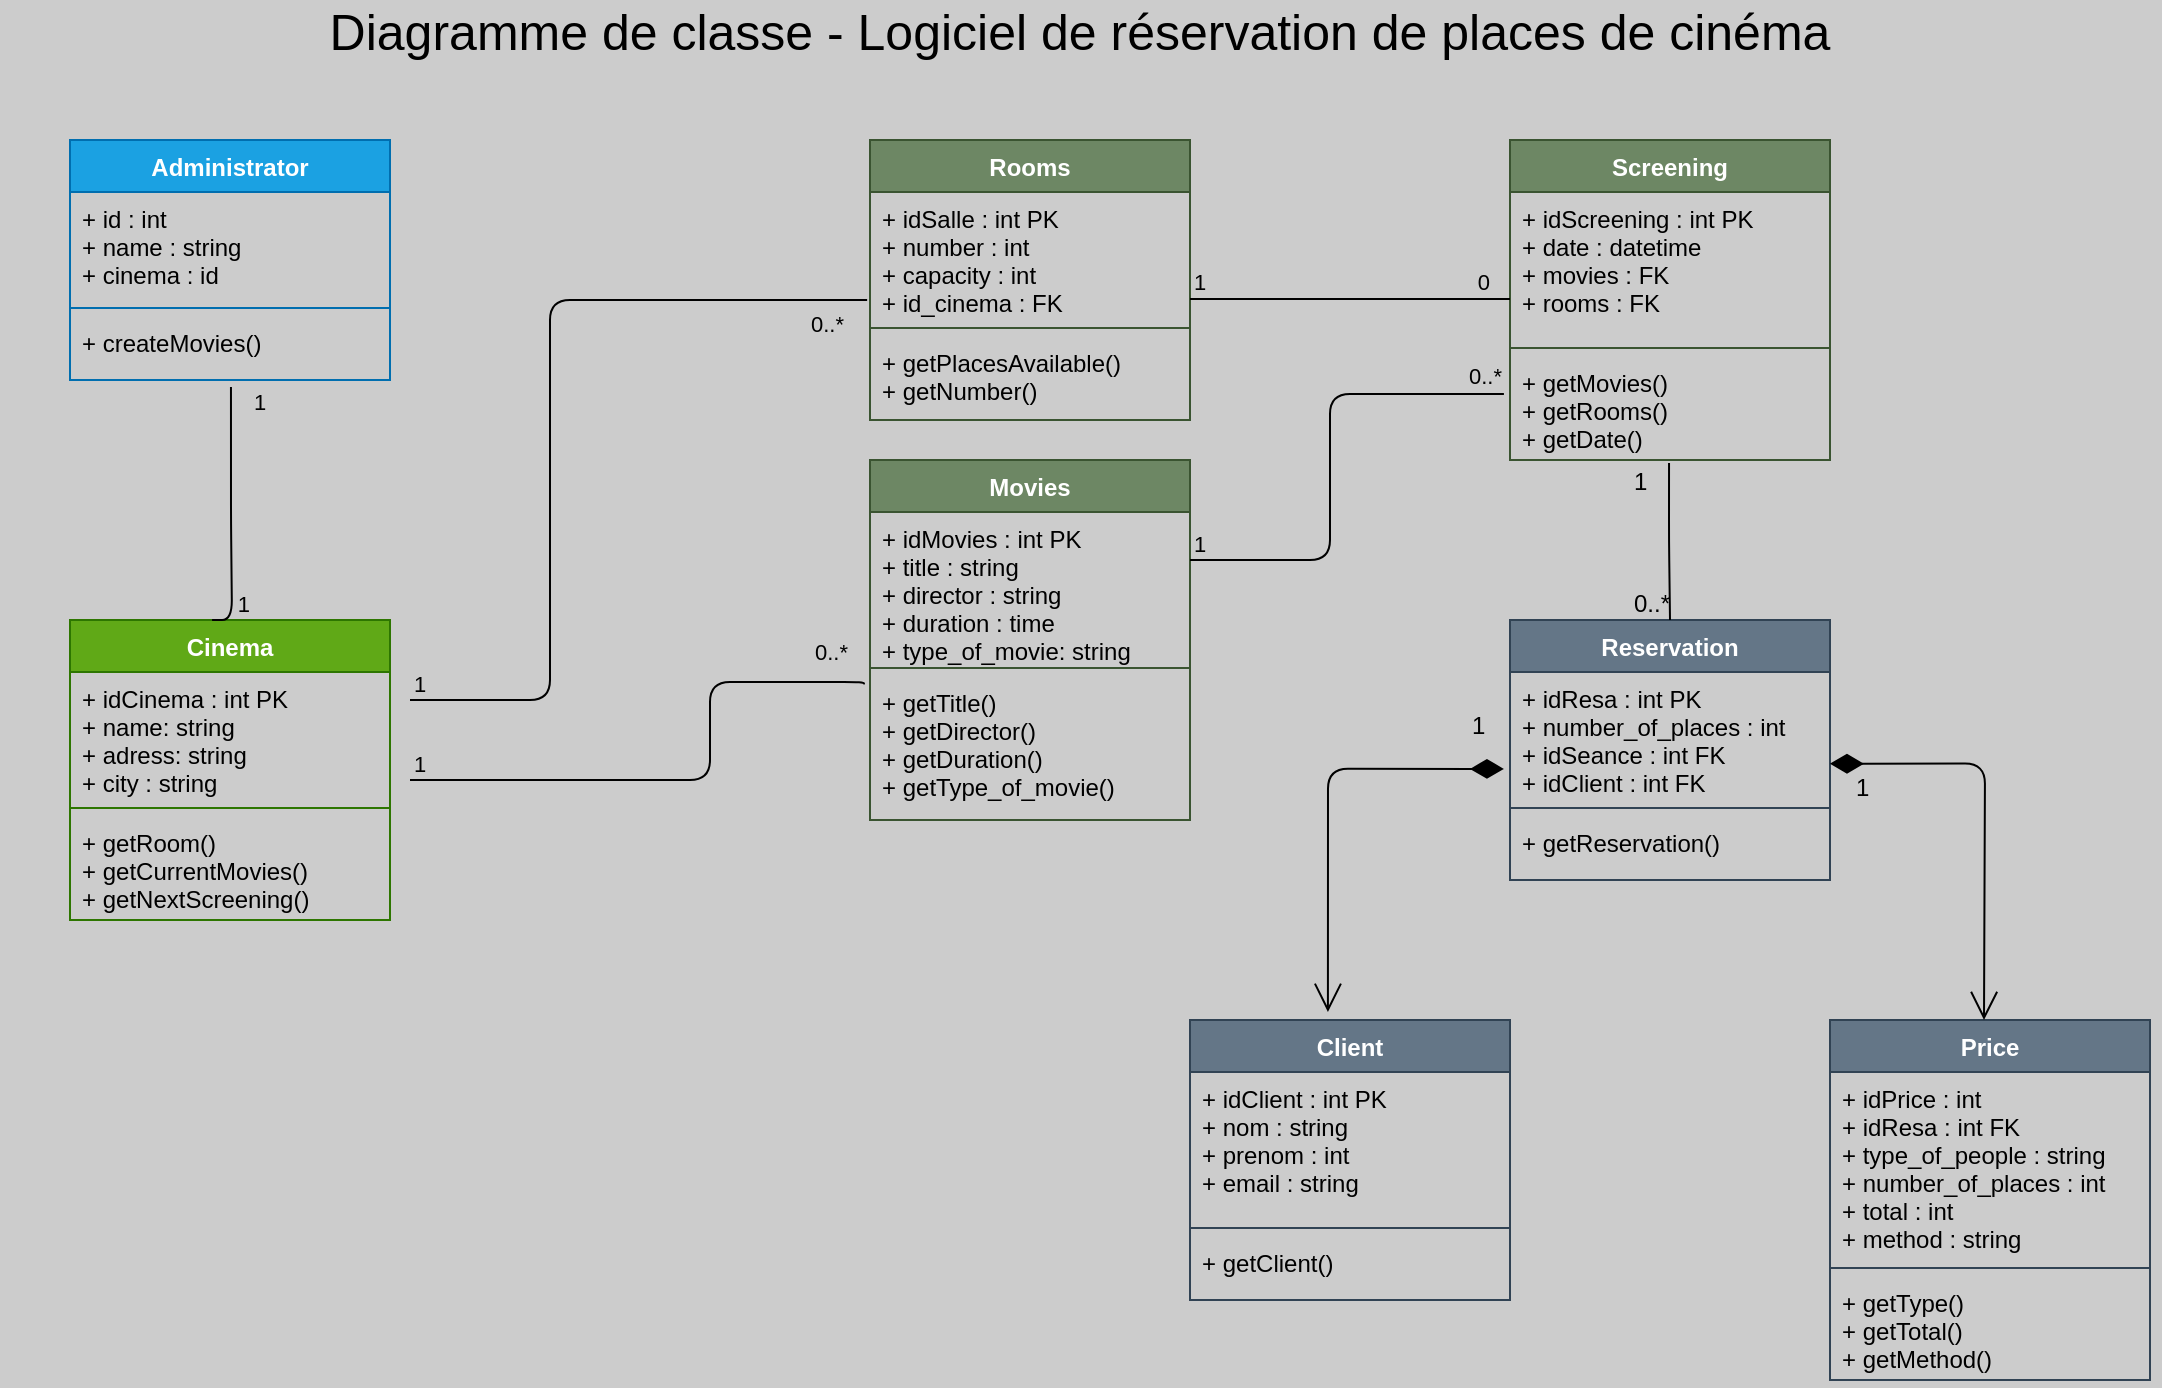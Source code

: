 <mxfile>
    <diagram id="ixI6giiw5zEBqTpoqLKg" name="Page-1">
        <mxGraphModel dx="1190" dy="514" grid="1" gridSize="10" guides="1" tooltips="1" connect="1" arrows="1" fold="1" page="1" pageScale="1" pageWidth="1169" pageHeight="827" background="#CCCCCC" math="0" shadow="0">
            <root>
                <mxCell id="0"/>
                <mxCell id="1" parent="0"/>
                <mxCell id="11" value="Cinema" style="swimlane;fontStyle=1;align=center;verticalAlign=top;childLayout=stackLayout;horizontal=1;startSize=26;horizontalStack=0;resizeParent=1;resizeParentMax=0;resizeLast=0;collapsible=1;marginBottom=0;strokeColor=#2D7600;fillColor=#60a917;fontColor=#ffffff;" vertex="1" parent="1">
                    <mxGeometry x="80" y="320" width="160" height="150" as="geometry">
                        <mxRectangle x="160" y="80" width="80" height="30" as="alternateBounds"/>
                    </mxGeometry>
                </mxCell>
                <mxCell id="12" value="+ idCinema : int PK&#10;+ name: string&#10;+ adress: string&#10;+ city : string&#10;" style="text;strokeColor=none;fillColor=none;align=left;verticalAlign=top;spacingLeft=4;spacingRight=4;overflow=hidden;rotatable=0;points=[[0,0.5],[1,0.5]];portConstraint=eastwest;fontColor=#000000;" vertex="1" parent="11">
                    <mxGeometry y="26" width="160" height="64" as="geometry"/>
                </mxCell>
                <mxCell id="13" value="" style="line;strokeWidth=1;fillColor=none;align=left;verticalAlign=middle;spacingTop=-1;spacingLeft=3;spacingRight=3;rotatable=0;labelPosition=right;points=[];portConstraint=eastwest;strokeColor=inherit;" vertex="1" parent="11">
                    <mxGeometry y="90" width="160" height="8" as="geometry"/>
                </mxCell>
                <mxCell id="14" value="+ getRoom()&#10;+ getCurrentMovies()&#10;+ getNextScreening()" style="text;strokeColor=none;fillColor=none;align=left;verticalAlign=top;spacingLeft=4;spacingRight=4;overflow=hidden;rotatable=0;points=[[0,0.5],[1,0.5]];portConstraint=eastwest;fontColor=#000000;" vertex="1" parent="11">
                    <mxGeometry y="98" width="160" height="52" as="geometry"/>
                </mxCell>
                <mxCell id="28" value="Rooms" style="swimlane;fontStyle=1;align=center;verticalAlign=top;childLayout=stackLayout;horizontal=1;startSize=26;horizontalStack=0;resizeParent=1;resizeParentMax=0;resizeLast=0;collapsible=1;marginBottom=0;strokeColor=#3A5431;fillColor=#6d8764;fontColor=#ffffff;" vertex="1" parent="1">
                    <mxGeometry x="480" y="80" width="160" height="140" as="geometry">
                        <mxRectangle x="160" y="80" width="80" height="30" as="alternateBounds"/>
                    </mxGeometry>
                </mxCell>
                <mxCell id="29" value="+ idSalle : int PK&#10;+ number : int&#10;+ capacity : int&#10;+ id_cinema : FK" style="text;strokeColor=none;fillColor=none;align=left;verticalAlign=top;spacingLeft=4;spacingRight=4;overflow=hidden;rotatable=0;points=[[0,0.5],[1,0.5]];portConstraint=eastwest;fontColor=#000000;" vertex="1" parent="28">
                    <mxGeometry y="26" width="160" height="64" as="geometry"/>
                </mxCell>
                <mxCell id="30" value="" style="line;strokeWidth=1;fillColor=none;align=left;verticalAlign=middle;spacingTop=-1;spacingLeft=3;spacingRight=3;rotatable=0;labelPosition=right;points=[];portConstraint=eastwest;strokeColor=inherit;" vertex="1" parent="28">
                    <mxGeometry y="90" width="160" height="8" as="geometry"/>
                </mxCell>
                <mxCell id="31" value="+ getPlacesAvailable()&#10;+ getNumber()" style="text;strokeColor=none;fillColor=none;align=left;verticalAlign=top;spacingLeft=4;spacingRight=4;overflow=hidden;rotatable=0;points=[[0,0.5],[1,0.5]];portConstraint=eastwest;fontColor=#000000;" vertex="1" parent="28">
                    <mxGeometry y="98" width="160" height="42" as="geometry"/>
                </mxCell>
                <mxCell id="32" value="Movies" style="swimlane;fontStyle=1;align=center;verticalAlign=top;childLayout=stackLayout;horizontal=1;startSize=26;horizontalStack=0;resizeParent=1;resizeParentMax=0;resizeLast=0;collapsible=1;marginBottom=0;strokeColor=#3A5431;fillColor=#6d8764;fontColor=#ffffff;" vertex="1" parent="1">
                    <mxGeometry x="480" y="240" width="160" height="180" as="geometry">
                        <mxRectangle x="160" y="80" width="80" height="30" as="alternateBounds"/>
                    </mxGeometry>
                </mxCell>
                <mxCell id="33" value="+ idMovies : int PK&#10;+ title : string&#10;+ director : string&#10;+ duration : time&#10;+ type_of_movie: string" style="text;strokeColor=none;fillColor=none;align=left;verticalAlign=top;spacingLeft=4;spacingRight=4;overflow=hidden;rotatable=0;points=[[0,0.5],[1,0.5]];portConstraint=eastwest;fontColor=#000000;" vertex="1" parent="32">
                    <mxGeometry y="26" width="160" height="74" as="geometry"/>
                </mxCell>
                <mxCell id="34" value="" style="line;strokeWidth=1;fillColor=none;align=left;verticalAlign=middle;spacingTop=-1;spacingLeft=3;spacingRight=3;rotatable=0;labelPosition=right;points=[];portConstraint=eastwest;strokeColor=inherit;" vertex="1" parent="32">
                    <mxGeometry y="100" width="160" height="8" as="geometry"/>
                </mxCell>
                <mxCell id="35" value="+ getTitle()&#10;+ getDirector()&#10;+ getDuration()&#10;+ getType_of_movie()" style="text;strokeColor=none;fillColor=none;align=left;verticalAlign=top;spacingLeft=4;spacingRight=4;overflow=hidden;rotatable=0;points=[[0,0.5],[1,0.5]];portConstraint=eastwest;fontColor=#000000;" vertex="1" parent="32">
                    <mxGeometry y="108" width="160" height="72" as="geometry"/>
                </mxCell>
                <mxCell id="36" value="Screening" style="swimlane;fontStyle=1;align=center;verticalAlign=top;childLayout=stackLayout;horizontal=1;startSize=26;horizontalStack=0;resizeParent=1;resizeParentMax=0;resizeLast=0;collapsible=1;marginBottom=0;strokeColor=#3A5431;fillColor=#6d8764;fontColor=#ffffff;" vertex="1" parent="1">
                    <mxGeometry x="800" y="80" width="160" height="160" as="geometry">
                        <mxRectangle x="160" y="80" width="80" height="30" as="alternateBounds"/>
                    </mxGeometry>
                </mxCell>
                <mxCell id="37" value="+ idScreening : int PK&#10;+ date : datetime&#10;+ movies : FK&#10;+ rooms : FK&#10;" style="text;strokeColor=none;fillColor=none;align=left;verticalAlign=top;spacingLeft=4;spacingRight=4;overflow=hidden;rotatable=0;points=[[0,0.5],[1,0.5]];portConstraint=eastwest;fontColor=#000000;" vertex="1" parent="36">
                    <mxGeometry y="26" width="160" height="74" as="geometry"/>
                </mxCell>
                <mxCell id="38" value="" style="line;strokeWidth=1;fillColor=none;align=left;verticalAlign=middle;spacingTop=-1;spacingLeft=3;spacingRight=3;rotatable=0;labelPosition=right;points=[];portConstraint=eastwest;strokeColor=inherit;" vertex="1" parent="36">
                    <mxGeometry y="100" width="160" height="8" as="geometry"/>
                </mxCell>
                <mxCell id="39" value="+ getMovies()&#10;+ getRooms()&#10;+ getDate()" style="text;strokeColor=none;fillColor=none;align=left;verticalAlign=top;spacingLeft=4;spacingRight=4;overflow=hidden;rotatable=0;points=[[0,0.5],[1,0.5]];portConstraint=eastwest;fontColor=#000000;" vertex="1" parent="36">
                    <mxGeometry y="108" width="160" height="52" as="geometry"/>
                </mxCell>
                <mxCell id="40" value="Administrator" style="swimlane;fontStyle=1;align=center;verticalAlign=top;childLayout=stackLayout;horizontal=1;startSize=26;horizontalStack=0;resizeParent=1;resizeParentMax=0;resizeLast=0;collapsible=1;marginBottom=0;strokeColor=#006EAF;fillColor=#1ba1e2;fontColor=#ffffff;" vertex="1" parent="1">
                    <mxGeometry x="80" y="80" width="160" height="120" as="geometry">
                        <mxRectangle x="160" y="80" width="80" height="30" as="alternateBounds"/>
                    </mxGeometry>
                </mxCell>
                <mxCell id="41" value="+ id : int&#10;+ name : string&#10;+ cinema : id" style="text;strokeColor=none;fillColor=none;align=left;verticalAlign=top;spacingLeft=4;spacingRight=4;overflow=hidden;rotatable=0;points=[[0,0.5],[1,0.5]];portConstraint=eastwest;fontColor=#000000;" vertex="1" parent="40">
                    <mxGeometry y="26" width="160" height="54" as="geometry"/>
                </mxCell>
                <mxCell id="42" value="" style="line;strokeWidth=1;fillColor=none;align=left;verticalAlign=middle;spacingTop=-1;spacingLeft=3;spacingRight=3;rotatable=0;labelPosition=right;points=[];portConstraint=eastwest;strokeColor=inherit;" vertex="1" parent="40">
                    <mxGeometry y="80" width="160" height="8" as="geometry"/>
                </mxCell>
                <mxCell id="43" value="+ createMovies()&#10;" style="text;strokeColor=none;fillColor=none;align=left;verticalAlign=top;spacingLeft=4;spacingRight=4;overflow=hidden;rotatable=0;points=[[0,0.5],[1,0.5]];portConstraint=eastwest;fontColor=#000000;" vertex="1" parent="40">
                    <mxGeometry y="88" width="160" height="32" as="geometry"/>
                </mxCell>
                <mxCell id="48" value="Price" style="swimlane;fontStyle=1;align=center;verticalAlign=top;childLayout=stackLayout;horizontal=1;startSize=26;horizontalStack=0;resizeParent=1;resizeParentMax=0;resizeLast=0;collapsible=1;marginBottom=0;strokeColor=#314354;fillColor=#647687;fontColor=#ffffff;" vertex="1" parent="1">
                    <mxGeometry x="960" y="520" width="160" height="180" as="geometry">
                        <mxRectangle x="160" y="80" width="80" height="30" as="alternateBounds"/>
                    </mxGeometry>
                </mxCell>
                <mxCell id="49" value="+ idPrice : int&#10;+ idResa : int FK&#10;+ type_of_people : string&#10;+ number_of_places : int&#10;+ total : int&#10;+ method : string" style="text;strokeColor=none;fillColor=none;align=left;verticalAlign=top;spacingLeft=4;spacingRight=4;overflow=hidden;rotatable=0;points=[[0,0.5],[1,0.5]];portConstraint=eastwest;fontColor=#000000;" vertex="1" parent="48">
                    <mxGeometry y="26" width="160" height="94" as="geometry"/>
                </mxCell>
                <mxCell id="50" value="" style="line;strokeWidth=1;fillColor=none;align=left;verticalAlign=middle;spacingTop=-1;spacingLeft=3;spacingRight=3;rotatable=0;labelPosition=right;points=[];portConstraint=eastwest;strokeColor=inherit;" vertex="1" parent="48">
                    <mxGeometry y="120" width="160" height="8" as="geometry"/>
                </mxCell>
                <mxCell id="51" value="+ getType()&#10;+ getTotal()&#10;+ getMethod()" style="text;strokeColor=none;fillColor=none;align=left;verticalAlign=top;spacingLeft=4;spacingRight=4;overflow=hidden;rotatable=0;points=[[0,0.5],[1,0.5]];portConstraint=eastwest;fontColor=#000000;" vertex="1" parent="48">
                    <mxGeometry y="128" width="160" height="52" as="geometry"/>
                </mxCell>
                <mxCell id="52" value="" style="endArrow=none;html=1;edgeStyle=orthogonalEdgeStyle;fontColor=#000000;strokeColor=#000000;exitX=0.503;exitY=1.109;exitDx=0;exitDy=0;exitPerimeter=0;entryX=0.444;entryY=0;entryDx=0;entryDy=0;entryPerimeter=0;" edge="1" parent="1" source="43" target="11">
                    <mxGeometry relative="1" as="geometry">
                        <mxPoint x="240" y="160" as="sourcePoint"/>
                        <mxPoint x="180" y="340" as="targetPoint"/>
                        <Array as="points">
                            <mxPoint x="161" y="270"/>
                            <mxPoint x="161" y="270"/>
                        </Array>
                    </mxGeometry>
                </mxCell>
                <mxCell id="53" value="1" style="edgeLabel;resizable=0;html=1;align=left;verticalAlign=bottom;strokeColor=#000000;fontColor=#000000;fillColor=#000000;labelBackgroundColor=none;" connectable="0" vertex="1" parent="52">
                    <mxGeometry x="-1" relative="1" as="geometry">
                        <mxPoint x="10" y="16" as="offset"/>
                    </mxGeometry>
                </mxCell>
                <mxCell id="54" value="1" style="edgeLabel;resizable=0;html=1;align=right;verticalAlign=bottom;strokeColor=#000000;fontColor=#000000;fillColor=#000000;labelBackgroundColor=none;" connectable="0" vertex="1" parent="52">
                    <mxGeometry x="1" relative="1" as="geometry">
                        <mxPoint x="19" as="offset"/>
                    </mxGeometry>
                </mxCell>
                <mxCell id="55" value="" style="endArrow=none;html=1;edgeStyle=orthogonalEdgeStyle;strokeColor=#000000;fontColor=#000000;entryX=-0.009;entryY=0.844;entryDx=0;entryDy=0;entryPerimeter=0;" edge="1" parent="1" target="29">
                    <mxGeometry relative="1" as="geometry">
                        <mxPoint x="250" y="360" as="sourcePoint"/>
                        <mxPoint x="410" y="360" as="targetPoint"/>
                        <Array as="points">
                            <mxPoint x="320" y="360"/>
                            <mxPoint x="320" y="160"/>
                        </Array>
                    </mxGeometry>
                </mxCell>
                <mxCell id="56" value="1" style="edgeLabel;resizable=0;html=1;align=left;verticalAlign=bottom;labelBackgroundColor=none;strokeColor=#000000;fontColor=#000000;fillColor=#000000;" connectable="0" vertex="1" parent="55">
                    <mxGeometry x="-1" relative="1" as="geometry"/>
                </mxCell>
                <mxCell id="57" value="0..*" style="edgeLabel;resizable=0;html=1;align=right;verticalAlign=bottom;labelBackgroundColor=none;strokeColor=#000000;fontColor=#000000;fillColor=#000000;" connectable="0" vertex="1" parent="55">
                    <mxGeometry x="1" relative="1" as="geometry">
                        <mxPoint x="-11" y="20" as="offset"/>
                    </mxGeometry>
                </mxCell>
                <mxCell id="58" value="" style="endArrow=none;html=1;edgeStyle=orthogonalEdgeStyle;strokeColor=#000000;fontColor=#000000;entryX=-0.019;entryY=0.058;entryDx=0;entryDy=0;entryPerimeter=0;" edge="1" parent="1" target="35">
                    <mxGeometry relative="1" as="geometry">
                        <mxPoint x="250" y="400" as="sourcePoint"/>
                        <mxPoint x="400" y="350" as="targetPoint"/>
                        <Array as="points">
                            <mxPoint x="400" y="400"/>
                            <mxPoint x="400" y="351"/>
                        </Array>
                    </mxGeometry>
                </mxCell>
                <mxCell id="59" value="1" style="edgeLabel;resizable=0;html=1;align=left;verticalAlign=bottom;labelBackgroundColor=none;strokeColor=#000000;fontColor=#000000;fillColor=#000000;" connectable="0" vertex="1" parent="58">
                    <mxGeometry x="-1" relative="1" as="geometry"/>
                </mxCell>
                <mxCell id="60" value="0..*" style="edgeLabel;resizable=0;html=1;align=right;verticalAlign=bottom;labelBackgroundColor=none;strokeColor=#000000;fontColor=#000000;fillColor=#000000;" connectable="0" vertex="1" parent="58">
                    <mxGeometry x="1" relative="1" as="geometry">
                        <mxPoint x="-7" y="-7" as="offset"/>
                    </mxGeometry>
                </mxCell>
                <mxCell id="61" value="" style="endArrow=none;html=1;edgeStyle=orthogonalEdgeStyle;strokeColor=#000000;fontColor=#000000;" edge="1" parent="1">
                    <mxGeometry relative="1" as="geometry">
                        <mxPoint x="640" y="159.5" as="sourcePoint"/>
                        <mxPoint x="800" y="159.5" as="targetPoint"/>
                    </mxGeometry>
                </mxCell>
                <mxCell id="62" value="1" style="edgeLabel;resizable=0;html=1;align=left;verticalAlign=bottom;labelBackgroundColor=none;strokeColor=#000000;fontColor=#000000;fillColor=#000000;" connectable="0" vertex="1" parent="61">
                    <mxGeometry x="-1" relative="1" as="geometry"/>
                </mxCell>
                <mxCell id="63" value="0" style="edgeLabel;resizable=0;html=1;align=right;verticalAlign=bottom;labelBackgroundColor=none;strokeColor=#000000;fontColor=#000000;fillColor=#000000;" connectable="0" vertex="1" parent="61">
                    <mxGeometry x="1" relative="1" as="geometry">
                        <mxPoint x="-10" as="offset"/>
                    </mxGeometry>
                </mxCell>
                <mxCell id="64" value="" style="endArrow=none;html=1;edgeStyle=orthogonalEdgeStyle;strokeColor=#000000;fontColor=#000000;entryX=-0.019;entryY=0.365;entryDx=0;entryDy=0;entryPerimeter=0;" edge="1" parent="1" target="39">
                    <mxGeometry relative="1" as="geometry">
                        <mxPoint x="640" y="290" as="sourcePoint"/>
                        <mxPoint x="800" y="290" as="targetPoint"/>
                        <Array as="points">
                            <mxPoint x="710" y="290"/>
                            <mxPoint x="710" y="207"/>
                        </Array>
                    </mxGeometry>
                </mxCell>
                <mxCell id="65" value="1" style="edgeLabel;resizable=0;html=1;align=left;verticalAlign=bottom;labelBackgroundColor=none;strokeColor=#000000;fontColor=#000000;fillColor=#000000;" connectable="0" vertex="1" parent="64">
                    <mxGeometry x="-1" relative="1" as="geometry"/>
                </mxCell>
                <mxCell id="66" value="0..*" style="edgeLabel;resizable=0;html=1;align=right;verticalAlign=bottom;labelBackgroundColor=none;strokeColor=#000000;fontColor=#000000;fillColor=#000000;" connectable="0" vertex="1" parent="64">
                    <mxGeometry x="1" relative="1" as="geometry"/>
                </mxCell>
                <mxCell id="70" value="Diagramme de classe - Logiciel de réservation de places de cinéma" style="text;html=1;strokeColor=none;fillColor=none;align=center;verticalAlign=middle;whiteSpace=wrap;rounded=0;labelBackgroundColor=none;fontColor=#000000;fontSize=25;" vertex="1" parent="1">
                    <mxGeometry x="45" y="10" width="1080" height="30" as="geometry"/>
                </mxCell>
                <mxCell id="75" value="Client" style="swimlane;fontStyle=1;align=center;verticalAlign=top;childLayout=stackLayout;horizontal=1;startSize=26;horizontalStack=0;resizeParent=1;resizeParentMax=0;resizeLast=0;collapsible=1;marginBottom=0;strokeColor=#314354;fillColor=#647687;fontColor=#ffffff;" vertex="1" parent="1">
                    <mxGeometry x="640" y="520" width="160" height="140" as="geometry">
                        <mxRectangle x="160" y="80" width="80" height="30" as="alternateBounds"/>
                    </mxGeometry>
                </mxCell>
                <mxCell id="76" value="+ idClient : int PK&#10;+ nom : string&#10;+ prenom : int&#10;+ email : string" style="text;strokeColor=none;fillColor=none;align=left;verticalAlign=top;spacingLeft=4;spacingRight=4;overflow=hidden;rotatable=0;points=[[0,0.5],[1,0.5]];portConstraint=eastwest;fontColor=#000000;" vertex="1" parent="75">
                    <mxGeometry y="26" width="160" height="74" as="geometry"/>
                </mxCell>
                <mxCell id="77" value="" style="line;strokeWidth=1;fillColor=none;align=left;verticalAlign=middle;spacingTop=-1;spacingLeft=3;spacingRight=3;rotatable=0;labelPosition=right;points=[];portConstraint=eastwest;strokeColor=inherit;" vertex="1" parent="75">
                    <mxGeometry y="100" width="160" height="8" as="geometry"/>
                </mxCell>
                <mxCell id="78" value="+ getClient()" style="text;strokeColor=none;fillColor=none;align=left;verticalAlign=top;spacingLeft=4;spacingRight=4;overflow=hidden;rotatable=0;points=[[0,0.5],[1,0.5]];portConstraint=eastwest;fontColor=#000000;" vertex="1" parent="75">
                    <mxGeometry y="108" width="160" height="32" as="geometry"/>
                </mxCell>
                <mxCell id="79" value="Reservation" style="swimlane;fontStyle=1;align=center;verticalAlign=top;childLayout=stackLayout;horizontal=1;startSize=26;horizontalStack=0;resizeParent=1;resizeParentMax=0;resizeLast=0;collapsible=1;marginBottom=0;strokeColor=#314354;fillColor=#647687;fontColor=#ffffff;" vertex="1" parent="1">
                    <mxGeometry x="800" y="320" width="160" height="130" as="geometry">
                        <mxRectangle x="160" y="80" width="80" height="30" as="alternateBounds"/>
                    </mxGeometry>
                </mxCell>
                <mxCell id="80" value="+ idResa : int PK&#10;+ number_of_places : int&#10;+ idSeance : int FK&#10;+ idClient : int FK" style="text;strokeColor=none;fillColor=none;align=left;verticalAlign=top;spacingLeft=4;spacingRight=4;overflow=hidden;rotatable=0;points=[[0,0.5],[1,0.5]];portConstraint=eastwest;fontColor=#000000;" vertex="1" parent="79">
                    <mxGeometry y="26" width="160" height="64" as="geometry"/>
                </mxCell>
                <mxCell id="81" value="" style="line;strokeWidth=1;fillColor=none;align=left;verticalAlign=middle;spacingTop=-1;spacingLeft=3;spacingRight=3;rotatable=0;labelPosition=right;points=[];portConstraint=eastwest;strokeColor=inherit;" vertex="1" parent="79">
                    <mxGeometry y="90" width="160" height="8" as="geometry"/>
                </mxCell>
                <mxCell id="82" value="+ getReservation()" style="text;strokeColor=none;fillColor=none;align=left;verticalAlign=top;spacingLeft=4;spacingRight=4;overflow=hidden;rotatable=0;points=[[0,0.5],[1,0.5]];portConstraint=eastwest;fontColor=#000000;" vertex="1" parent="79">
                    <mxGeometry y="98" width="160" height="32" as="geometry"/>
                </mxCell>
                <mxCell id="83" value="" style="endArrow=none;html=1;edgeStyle=orthogonalEdgeStyle;strokeColor=#000000;fontSize=19;fontColor=#000000;entryX=0.5;entryY=0;entryDx=0;entryDy=0;exitX=0.497;exitY=1.029;exitDx=0;exitDy=0;exitPerimeter=0;" edge="1" parent="1" source="39" target="79">
                    <mxGeometry relative="1" as="geometry">
                        <mxPoint x="800" y="270" as="sourcePoint"/>
                        <mxPoint x="960" y="270" as="targetPoint"/>
                        <Array as="points">
                            <mxPoint x="880" y="280"/>
                            <mxPoint x="880" y="280"/>
                        </Array>
                    </mxGeometry>
                </mxCell>
                <mxCell id="84" value="1" style="edgeLabel;resizable=0;html=1;align=left;verticalAlign=bottom;labelBackgroundColor=none;strokeColor=#000000;fontSize=12;fontColor=#000000;fillColor=#006600;" connectable="0" vertex="1" parent="83">
                    <mxGeometry x="-1" relative="1" as="geometry">
                        <mxPoint x="-20" y="18" as="offset"/>
                    </mxGeometry>
                </mxCell>
                <mxCell id="85" value="0..*" style="edgeLabel;resizable=0;html=1;align=right;verticalAlign=bottom;labelBackgroundColor=none;strokeColor=#000000;fontSize=12;fontColor=#000000;fillColor=#006600;" connectable="0" vertex="1" parent="83">
                    <mxGeometry x="1" relative="1" as="geometry"/>
                </mxCell>
                <mxCell id="92" value="1" style="endArrow=open;html=1;endSize=12;startArrow=diamondThin;startSize=14;startFill=1;edgeStyle=orthogonalEdgeStyle;align=left;verticalAlign=bottom;strokeColor=#000000;fontSize=12;fontColor=#000000;labelBackgroundColor=none;exitX=-0.019;exitY=0.757;exitDx=0;exitDy=0;exitPerimeter=0;entryX=0.431;entryY=-0.029;entryDx=0;entryDy=0;entryPerimeter=0;" edge="1" parent="1" source="80" target="75">
                    <mxGeometry x="-0.832" y="-12" relative="1" as="geometry">
                        <mxPoint x="510" y="480" as="sourcePoint"/>
                        <mxPoint x="670" y="480" as="targetPoint"/>
                        <mxPoint as="offset"/>
                    </mxGeometry>
                </mxCell>
                <mxCell id="93" value="1" style="endArrow=open;html=1;endSize=12;startArrow=diamondThin;startSize=14;startFill=1;edgeStyle=orthogonalEdgeStyle;align=left;verticalAlign=bottom;strokeColor=#000000;fontSize=12;fontColor=#000000;labelBackgroundColor=none;exitX=1;exitY=0.716;exitDx=0;exitDy=0;exitPerimeter=0;entryX=0.431;entryY=-0.029;entryDx=0;entryDy=0;entryPerimeter=0;" edge="1" parent="1" source="80">
                    <mxGeometry x="-0.899" y="-21" relative="1" as="geometry">
                        <mxPoint x="1125" y="406.078" as="sourcePoint"/>
                        <mxPoint x="1037" y="520" as="targetPoint"/>
                        <mxPoint as="offset"/>
                    </mxGeometry>
                </mxCell>
            </root>
        </mxGraphModel>
    </diagram>
</mxfile>